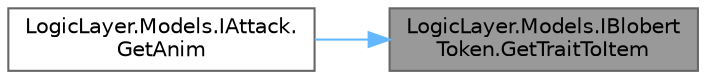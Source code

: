 digraph "LogicLayer.Models.IBlobertToken.GetTraitToItem"
{
 // LATEX_PDF_SIZE
  bgcolor="transparent";
  edge [fontname=Helvetica,fontsize=10,labelfontname=Helvetica,labelfontsize=10];
  node [fontname=Helvetica,fontsize=10,shape=box,height=0.2,width=0.4];
  rankdir="RL";
  Node1 [id="Node000001",label="LogicLayer.Models.IBlobert\lToken.GetTraitToItem",height=0.2,width=0.4,color="gray40", fillcolor="grey60", style="filled", fontcolor="black",tooltip="Retrieves a map of traits name to items associated with the Blobert."];
  Node1 -> Node2 [id="edge1_Node000001_Node000002",dir="back",color="steelblue1",style="solid",tooltip=" "];
  Node2 [id="Node000002",label="LogicLayer.Models.IAttack.\lGetAnim",height=0.2,width=0.4,color="grey40", fillcolor="white", style="filled",URL="$interface_logic_layer_1_1_models_1_1_i_attack.html#a444e896cead5a8b57f78f0cb4342df39",tooltip="Retrieves the animation sprites for the attack based on the blobert data and other parameters."];
}
